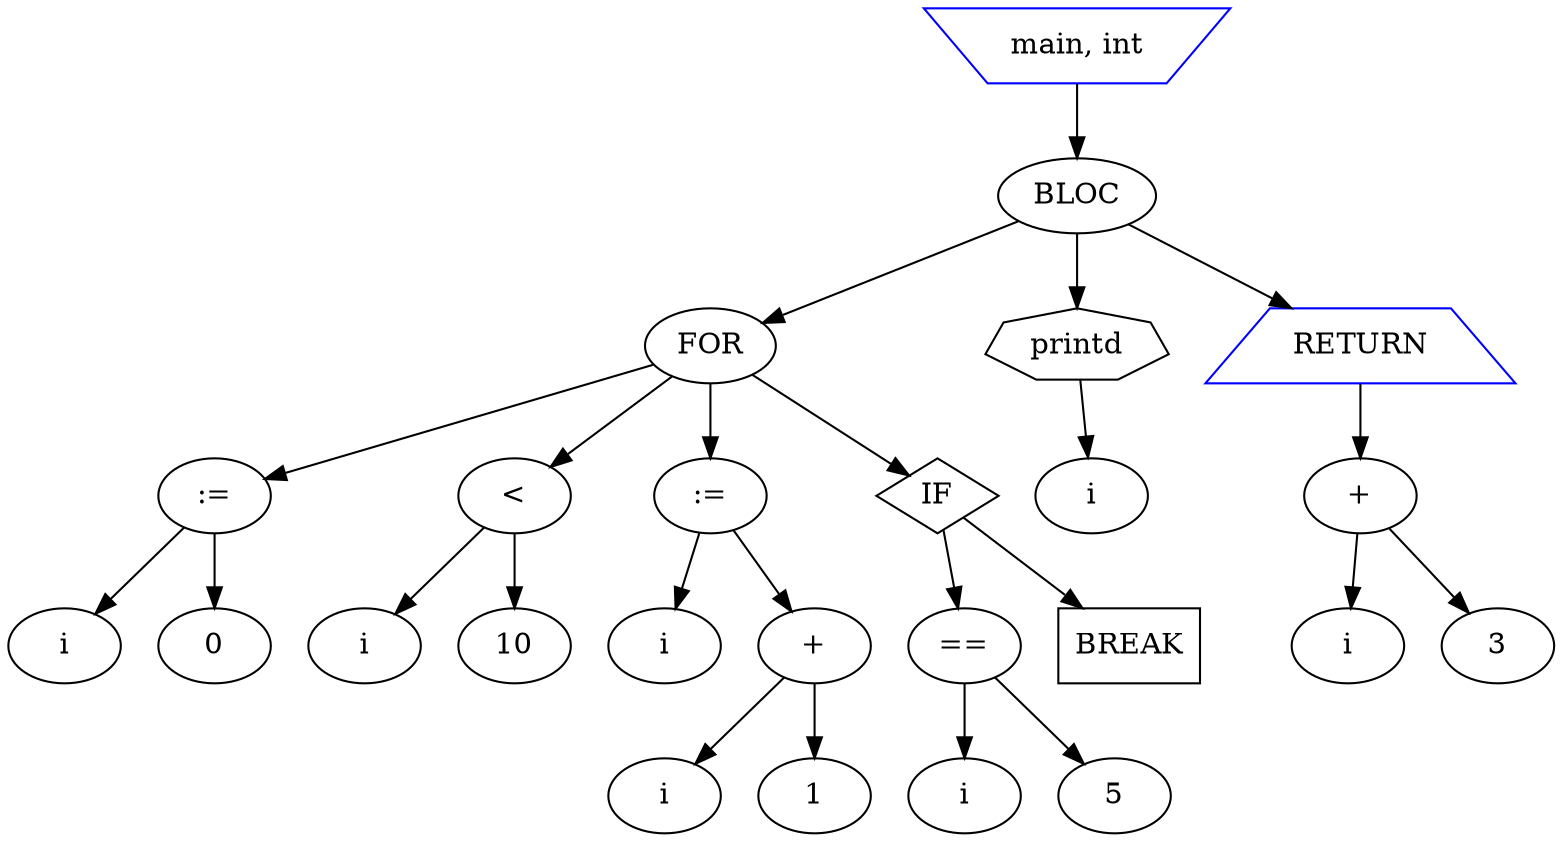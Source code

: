        
digraph exempleminiC {

    // arbre abstrait de la fonction main
    node_1 [label="main, int" shape=invtrapezium color=blue]
    node_2 [label="BLOC"]
    node_3 [label="FOR"]
    node_4 [label="printd" shape=septagon]
    node_5 [label="RETURN" shape=trapezium color=blue]

    node_1 ->   node_2
    node_2 ->   node_3
    node_2 ->   node_4
    node_2 ->   node_5

    // instruction FOR
    node_6  [label=":="]
    node_7  [label="i"]
    node_8  [label="0"]

    node_9  [label="<"]
    node_10  [label="i"]
    node_11  [label="10"]

    node_12  [label=":="]
    node_13  [label="i"]
    node_14  [label="+"]
    node_15  [label="i"]
    node_16  [label="1"]
    
    node_3 -> node_6
    node_6 -> node_7
    node_6 -> node_8

    node_3 -> node_9
    node_9 -> node_10
    node_9 -> node_11

    node_3 -> node_12
    node_12 -> node_13
    node_12 -> node_14
    node_14 -> node_15
    node_14 -> node_16

    

    

     // appel de fonction printd
    node_17 [label="i"]
    node_4 -> node_17

     // return
    node_18 [label="+"]
    node_19  [label="i"]
    node_20  [label="3"]
    node_5 -> node_18
    node_18 -> node_19
    node_18 -> node_20

     // corps de boucle for
    node_21 [label="IF" shape=diamond]
    node_22 [label="=="]
    node_23 [label="i"]
    node_24 [label="5"]
    node_3 -> node_21 
    node_21 -> node_22
    node_22 -> node_23
    node_22 -> node_24
     
     // corps du if
    node_25 [label="BREAK" shape=box]
    node_21 -> node_25
 }

